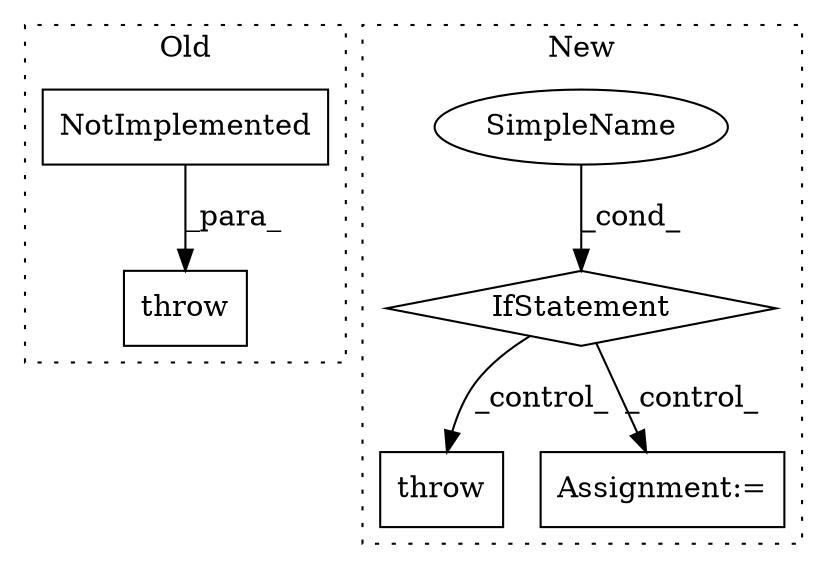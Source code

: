 digraph G {
subgraph cluster0 {
1 [label="NotImplemented" a="32" s="20254,20291" l="15,1" shape="box"];
3 [label="throw" a="53" s="20248" l="6" shape="box"];
label = "Old";
style="dotted";
}
subgraph cluster1 {
2 [label="throw" a="53" s="23937" l="6" shape="box"];
4 [label="SimpleName" a="42" s="" l="" shape="ellipse"];
5 [label="IfStatement" a="25" s="23892,23927" l="4,2" shape="diamond"];
6 [label="Assignment:=" a="7" s="24021" l="2" shape="box"];
label = "New";
style="dotted";
}
1 -> 3 [label="_para_"];
4 -> 5 [label="_cond_"];
5 -> 2 [label="_control_"];
5 -> 6 [label="_control_"];
}